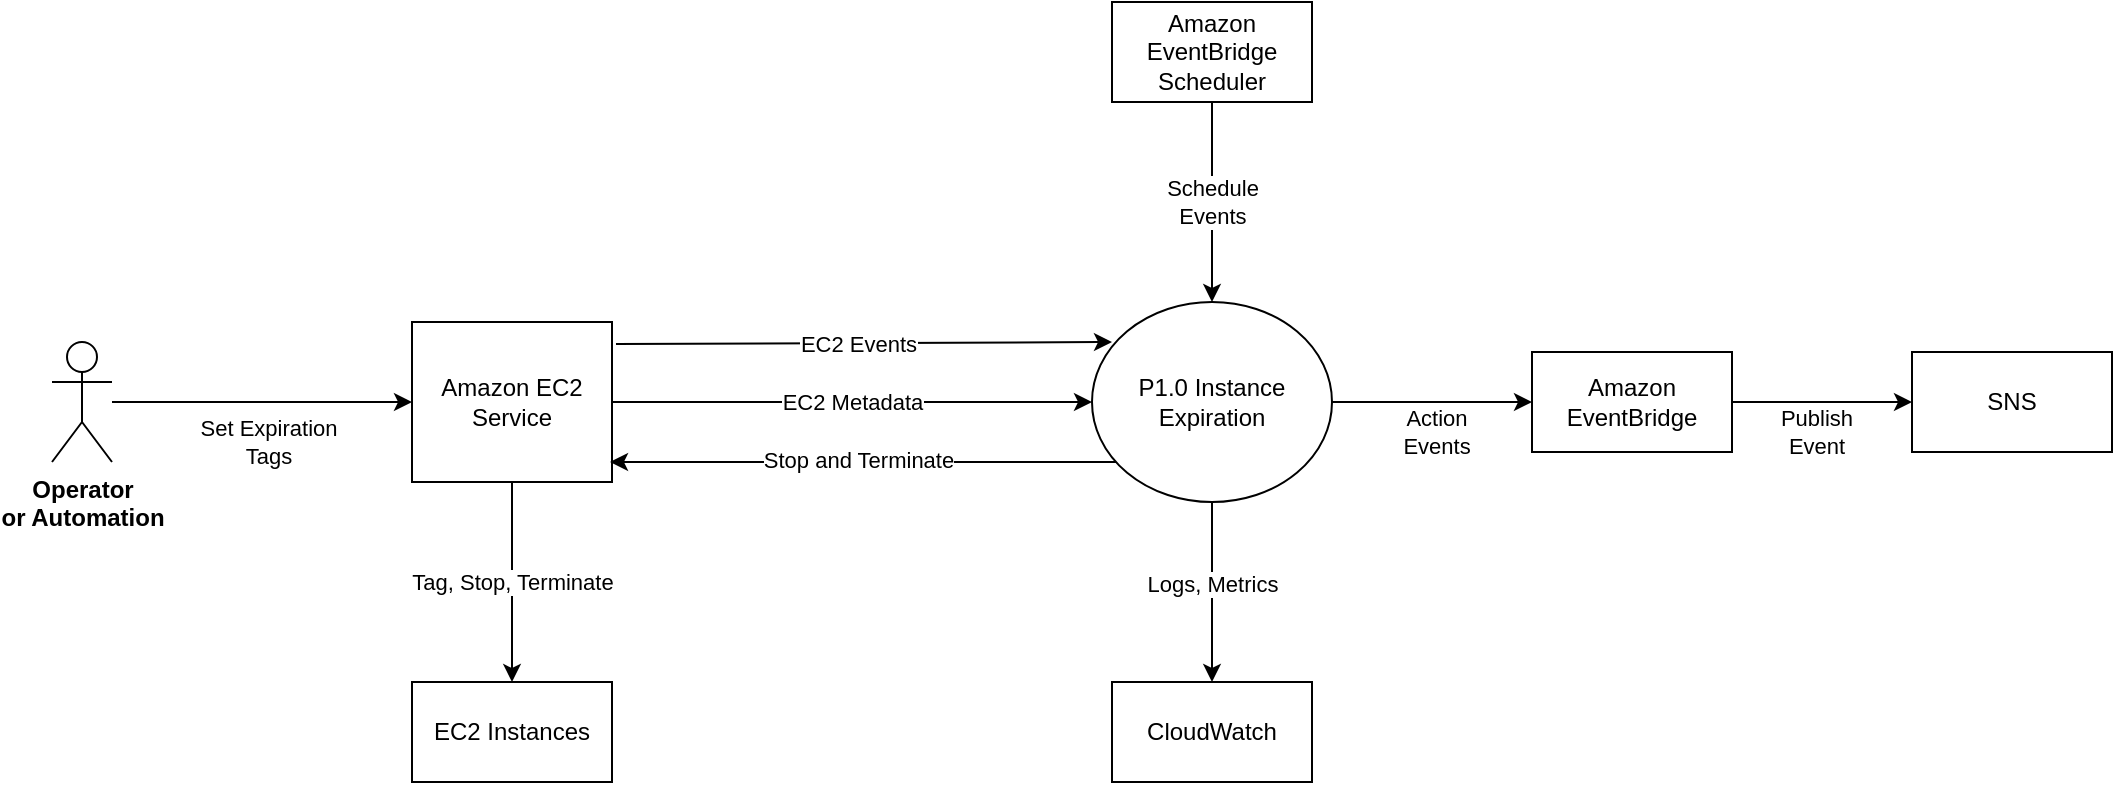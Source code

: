 <mxfile version="21.7.5" type="device">
  <diagram name="DFD 0" id="TK2ALiBUNB-mPxvHarN0">
    <mxGraphModel dx="1340" dy="766" grid="1" gridSize="10" guides="1" tooltips="1" connect="1" arrows="1" fold="1" page="1" pageScale="1" pageWidth="1100" pageHeight="850" math="0" shadow="0">
      <root>
        <mxCell id="0" />
        <mxCell id="1" parent="0" />
        <mxCell id="HQ3PciFQFKvh3SijR0fr-1" value="Operator&lt;br&gt;or Automation" style="shape=umlActor;verticalLabelPosition=bottom;verticalAlign=top;html=1;outlineConnect=0;fontStyle=1" parent="1" vertex="1">
          <mxGeometry x="40" y="300" width="30" height="60" as="geometry" />
        </mxCell>
        <mxCell id="HQ3PciFQFKvh3SijR0fr-2" value="P1.0 Instance Expiration" style="shape=ellipse;html=1;dashed=0;whiteSpace=wrap;perimeter=ellipsePerimeter;" parent="1" vertex="1">
          <mxGeometry x="560" y="280" width="120" height="100" as="geometry" />
        </mxCell>
        <mxCell id="HQ3PciFQFKvh3SijR0fr-3" value="Amazon EC2 Service" style="html=1;dashed=0;whiteSpace=wrap;" parent="1" vertex="1">
          <mxGeometry x="220" y="290" width="100" height="80" as="geometry" />
        </mxCell>
        <mxCell id="HQ3PciFQFKvh3SijR0fr-4" value="" style="endArrow=classic;html=1;rounded=0;entryX=0;entryY=0.5;entryDx=0;entryDy=0;" parent="1" source="HQ3PciFQFKvh3SijR0fr-1" target="HQ3PciFQFKvh3SijR0fr-3" edge="1">
          <mxGeometry width="50" height="50" relative="1" as="geometry">
            <mxPoint x="310" y="550" as="sourcePoint" />
            <mxPoint x="360" y="500" as="targetPoint" />
          </mxGeometry>
        </mxCell>
        <mxCell id="HQ3PciFQFKvh3SijR0fr-19" value="Set Expiration&lt;br&gt;Tags" style="edgeLabel;html=1;align=center;verticalAlign=middle;resizable=0;points=[];" parent="HQ3PciFQFKvh3SijR0fr-4" vertex="1" connectable="0">
          <mxGeometry x="0.259" y="-3" relative="1" as="geometry">
            <mxPoint x="-17" y="17" as="offset" />
          </mxGeometry>
        </mxCell>
        <mxCell id="HQ3PciFQFKvh3SijR0fr-5" value="EC2 Instances" style="html=1;dashed=0;whiteSpace=wrap;" parent="1" vertex="1">
          <mxGeometry x="220" y="470" width="100" height="50" as="geometry" />
        </mxCell>
        <mxCell id="HQ3PciFQFKvh3SijR0fr-6" value="" style="endArrow=classic;html=1;rounded=0;entryX=0.5;entryY=0;entryDx=0;entryDy=0;" parent="1" source="HQ3PciFQFKvh3SijR0fr-3" target="HQ3PciFQFKvh3SijR0fr-5" edge="1">
          <mxGeometry width="50" height="50" relative="1" as="geometry">
            <mxPoint x="360" y="395" as="sourcePoint" />
            <mxPoint x="515" y="550" as="targetPoint" />
          </mxGeometry>
        </mxCell>
        <mxCell id="HQ3PciFQFKvh3SijR0fr-20" value="Tag, Stop, Terminate" style="edgeLabel;html=1;align=center;verticalAlign=middle;resizable=0;points=[];" parent="HQ3PciFQFKvh3SijR0fr-6" vertex="1" connectable="0">
          <mxGeometry x="0.011" y="-1" relative="1" as="geometry">
            <mxPoint x="1" y="-1" as="offset" />
          </mxGeometry>
        </mxCell>
        <mxCell id="HQ3PciFQFKvh3SijR0fr-7" value="" style="endArrow=classic;html=1;rounded=0;exitX=1.02;exitY=0.138;exitDx=0;exitDy=0;exitPerimeter=0;" parent="1" source="HQ3PciFQFKvh3SijR0fr-3" edge="1">
          <mxGeometry width="50" height="50" relative="1" as="geometry">
            <mxPoint x="360" y="395" as="sourcePoint" />
            <mxPoint x="570" y="300" as="targetPoint" />
          </mxGeometry>
        </mxCell>
        <mxCell id="HQ3PciFQFKvh3SijR0fr-27" value="EC2 Events" style="edgeLabel;html=1;align=center;verticalAlign=middle;resizable=0;points=[];" parent="HQ3PciFQFKvh3SijR0fr-7" vertex="1" connectable="0">
          <mxGeometry x="0.258" y="3" relative="1" as="geometry">
            <mxPoint x="-35" y="3" as="offset" />
          </mxGeometry>
        </mxCell>
        <mxCell id="HQ3PciFQFKvh3SijR0fr-8" value="" style="endArrow=classic;html=1;rounded=0;entryX=0.99;entryY=0.875;entryDx=0;entryDy=0;exitX=0.1;exitY=0.8;exitDx=0;exitDy=0;exitPerimeter=0;entryPerimeter=0;" parent="1" source="HQ3PciFQFKvh3SijR0fr-2" target="HQ3PciFQFKvh3SijR0fr-3" edge="1">
          <mxGeometry width="50" height="50" relative="1" as="geometry">
            <mxPoint x="510" y="300" as="sourcePoint" />
            <mxPoint x="620" y="640" as="targetPoint" />
          </mxGeometry>
        </mxCell>
        <mxCell id="HQ3PciFQFKvh3SijR0fr-30" value="Stop and Terminate" style="edgeLabel;html=1;align=center;verticalAlign=middle;resizable=0;points=[];" parent="HQ3PciFQFKvh3SijR0fr-8" vertex="1" connectable="0">
          <mxGeometry x="0.273" y="-1" relative="1" as="geometry">
            <mxPoint x="32" as="offset" />
          </mxGeometry>
        </mxCell>
        <mxCell id="HQ3PciFQFKvh3SijR0fr-9" value="Amazon EventBridge Scheduler" style="html=1;dashed=0;whiteSpace=wrap;" parent="1" vertex="1">
          <mxGeometry x="570" y="130" width="100" height="50" as="geometry" />
        </mxCell>
        <mxCell id="HQ3PciFQFKvh3SijR0fr-10" value="" style="endArrow=classic;html=1;rounded=0;entryX=0.5;entryY=0;entryDx=0;entryDy=0;exitX=0.5;exitY=1;exitDx=0;exitDy=0;" parent="1" source="HQ3PciFQFKvh3SijR0fr-9" target="HQ3PciFQFKvh3SijR0fr-2" edge="1">
          <mxGeometry width="50" height="50" relative="1" as="geometry">
            <mxPoint x="515" y="600" as="sourcePoint" />
            <mxPoint x="498" y="710" as="targetPoint" />
          </mxGeometry>
        </mxCell>
        <mxCell id="HQ3PciFQFKvh3SijR0fr-23" value="Schedule&lt;br&gt;Events" style="edgeLabel;html=1;align=center;verticalAlign=middle;resizable=0;points=[];" parent="HQ3PciFQFKvh3SijR0fr-10" vertex="1" connectable="0">
          <mxGeometry x="0.091" y="-2" relative="1" as="geometry">
            <mxPoint x="2" y="-5" as="offset" />
          </mxGeometry>
        </mxCell>
        <mxCell id="HQ3PciFQFKvh3SijR0fr-11" value="Amazon EventBridge" style="html=1;dashed=0;whiteSpace=wrap;" parent="1" vertex="1">
          <mxGeometry x="780" y="305" width="100" height="50" as="geometry" />
        </mxCell>
        <mxCell id="HQ3PciFQFKvh3SijR0fr-12" value="" style="endArrow=classic;html=1;rounded=0;exitX=1;exitY=0.5;exitDx=0;exitDy=0;" parent="1" source="HQ3PciFQFKvh3SijR0fr-2" target="HQ3PciFQFKvh3SijR0fr-11" edge="1">
          <mxGeometry width="50" height="50" relative="1" as="geometry">
            <mxPoint x="560" y="699" as="sourcePoint" />
            <mxPoint x="565" y="600" as="targetPoint" />
          </mxGeometry>
        </mxCell>
        <mxCell id="HQ3PciFQFKvh3SijR0fr-25" value="Action&lt;br&gt;Events" style="edgeLabel;html=1;align=center;verticalAlign=middle;resizable=0;points=[];" parent="HQ3PciFQFKvh3SijR0fr-12" vertex="1" connectable="0">
          <mxGeometry x="-0.071" y="-2" relative="1" as="geometry">
            <mxPoint x="5" y="13" as="offset" />
          </mxGeometry>
        </mxCell>
        <mxCell id="HQ3PciFQFKvh3SijR0fr-13" value="CloudWatch" style="html=1;dashed=0;whiteSpace=wrap;" parent="1" vertex="1">
          <mxGeometry x="570" y="470" width="100" height="50" as="geometry" />
        </mxCell>
        <mxCell id="HQ3PciFQFKvh3SijR0fr-14" value="" style="endArrow=classic;html=1;rounded=0;exitX=0.5;exitY=1;exitDx=0;exitDy=0;entryX=0.5;entryY=0;entryDx=0;entryDy=0;" parent="1" source="HQ3PciFQFKvh3SijR0fr-2" target="HQ3PciFQFKvh3SijR0fr-13" edge="1">
          <mxGeometry width="50" height="50" relative="1" as="geometry">
            <mxPoint x="599" y="729" as="sourcePoint" />
            <mxPoint x="730" y="697" as="targetPoint" />
          </mxGeometry>
        </mxCell>
        <mxCell id="HQ3PciFQFKvh3SijR0fr-24" value="Logs, Metrics" style="edgeLabel;html=1;align=center;verticalAlign=middle;resizable=0;points=[];" parent="HQ3PciFQFKvh3SijR0fr-14" vertex="1" connectable="0">
          <mxGeometry x="0.075" y="2" relative="1" as="geometry">
            <mxPoint x="-2" y="-8" as="offset" />
          </mxGeometry>
        </mxCell>
        <mxCell id="HQ3PciFQFKvh3SijR0fr-15" value="SNS" style="html=1;dashed=0;whiteSpace=wrap;" parent="1" vertex="1">
          <mxGeometry x="970" y="305" width="100" height="50" as="geometry" />
        </mxCell>
        <mxCell id="HQ3PciFQFKvh3SijR0fr-16" value="" style="endArrow=classic;html=1;rounded=0;exitX=1;exitY=0.5;exitDx=0;exitDy=0;entryX=0;entryY=0.5;entryDx=0;entryDy=0;" parent="1" source="HQ3PciFQFKvh3SijR0fr-11" target="HQ3PciFQFKvh3SijR0fr-15" edge="1">
          <mxGeometry width="50" height="50" relative="1" as="geometry">
            <mxPoint x="599" y="729" as="sourcePoint" />
            <mxPoint x="680" y="720" as="targetPoint" />
          </mxGeometry>
        </mxCell>
        <mxCell id="HQ3PciFQFKvh3SijR0fr-26" value="Publish&lt;br&gt;Event" style="edgeLabel;html=1;align=center;verticalAlign=middle;resizable=0;points=[];" parent="HQ3PciFQFKvh3SijR0fr-16" vertex="1" connectable="0">
          <mxGeometry x="-0.108" y="1" relative="1" as="geometry">
            <mxPoint x="2" y="16" as="offset" />
          </mxGeometry>
        </mxCell>
        <mxCell id="HQ3PciFQFKvh3SijR0fr-28" value="" style="endArrow=classic;html=1;rounded=0;entryX=0;entryY=0.5;entryDx=0;entryDy=0;exitX=1;exitY=0.5;exitDx=0;exitDy=0;" parent="1" source="HQ3PciFQFKvh3SijR0fr-3" target="HQ3PciFQFKvh3SijR0fr-2" edge="1">
          <mxGeometry width="50" height="50" relative="1" as="geometry">
            <mxPoint x="750" y="580" as="sourcePoint" />
            <mxPoint x="751" y="677" as="targetPoint" />
          </mxGeometry>
        </mxCell>
        <mxCell id="HQ3PciFQFKvh3SijR0fr-29" value="EC2 Metadata" style="edgeLabel;html=1;align=center;verticalAlign=middle;resizable=0;points=[];" parent="HQ3PciFQFKvh3SijR0fr-28" vertex="1" connectable="0">
          <mxGeometry x="0.258" y="3" relative="1" as="geometry">
            <mxPoint x="-31" y="3" as="offset" />
          </mxGeometry>
        </mxCell>
      </root>
    </mxGraphModel>
  </diagram>
</mxfile>
